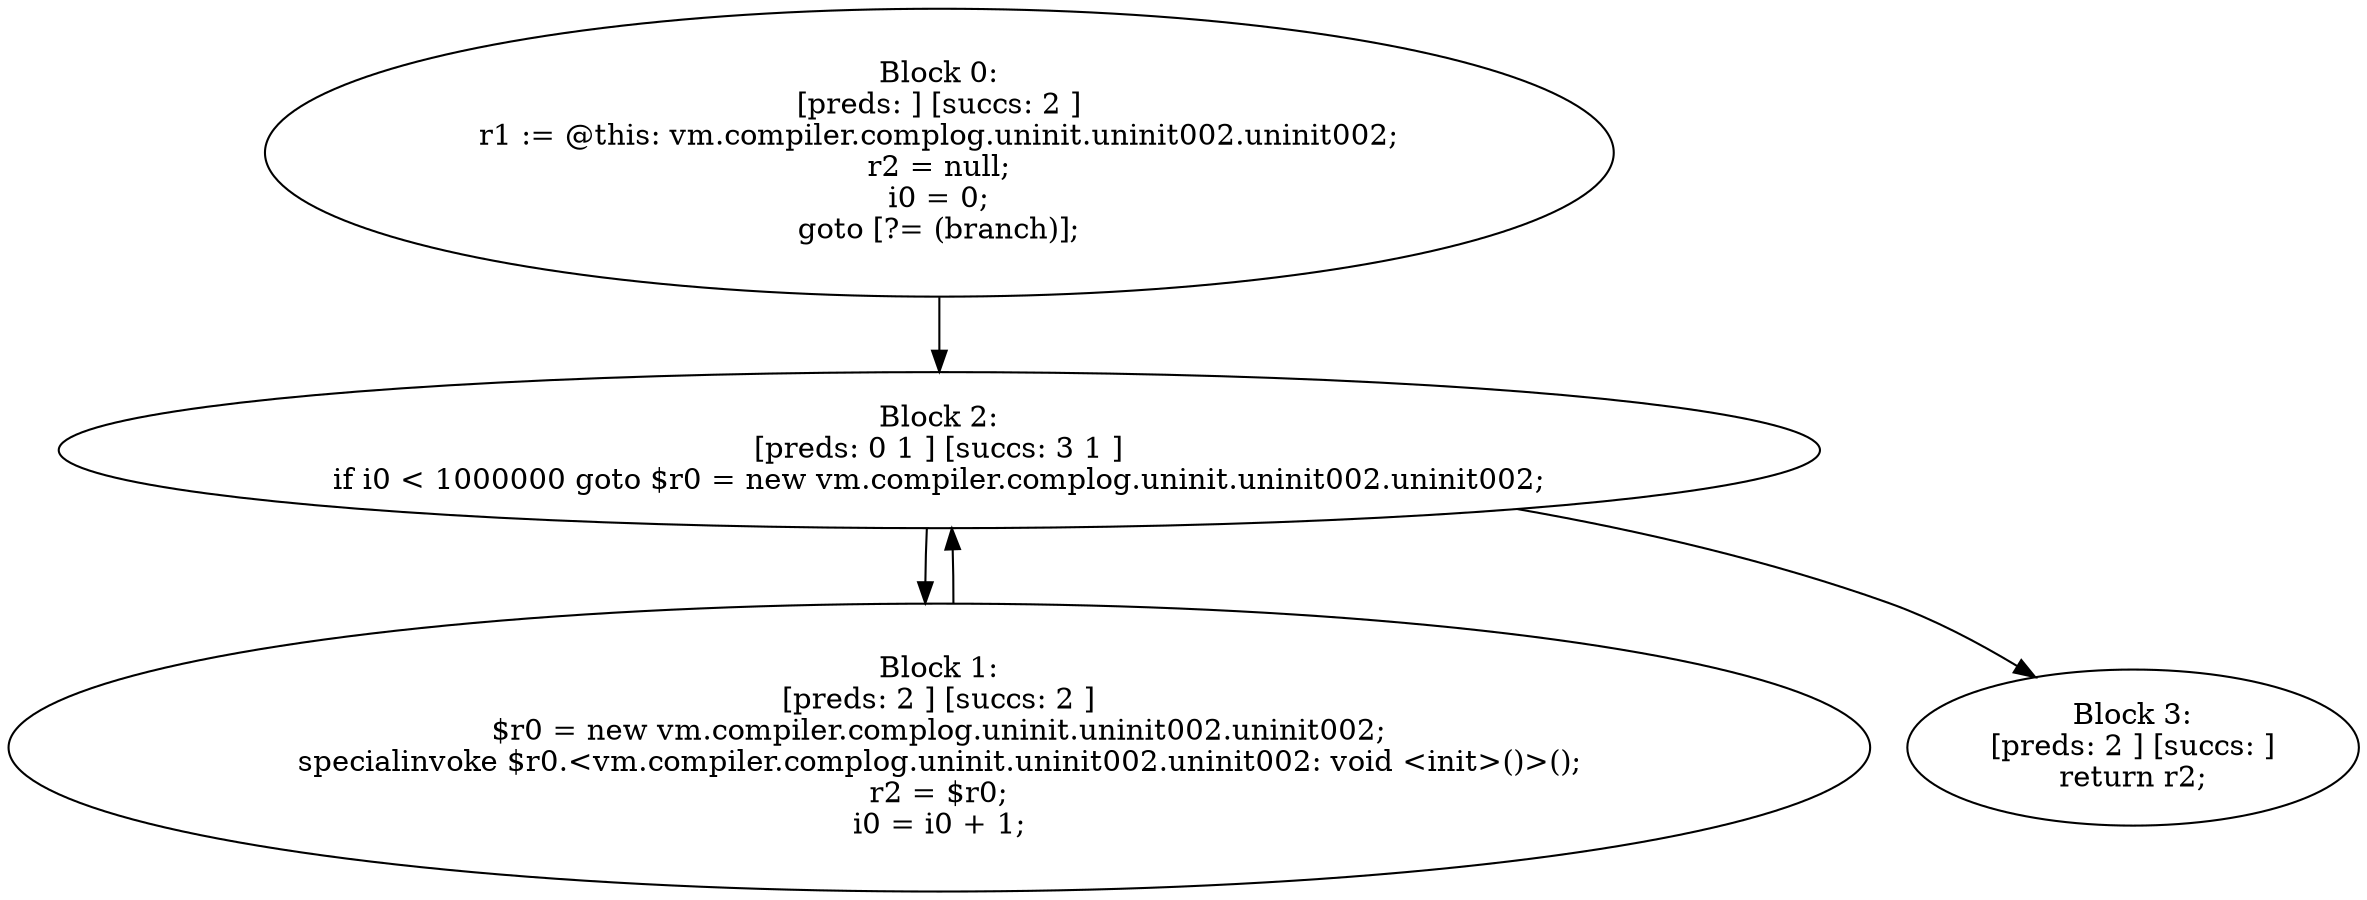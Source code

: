 digraph "unitGraph" {
    "Block 0:
[preds: ] [succs: 2 ]
r1 := @this: vm.compiler.complog.uninit.uninit002.uninit002;
r2 = null;
i0 = 0;
goto [?= (branch)];
"
    "Block 1:
[preds: 2 ] [succs: 2 ]
$r0 = new vm.compiler.complog.uninit.uninit002.uninit002;
specialinvoke $r0.<vm.compiler.complog.uninit.uninit002.uninit002: void <init>()>();
r2 = $r0;
i0 = i0 + 1;
"
    "Block 2:
[preds: 0 1 ] [succs: 3 1 ]
if i0 < 1000000 goto $r0 = new vm.compiler.complog.uninit.uninit002.uninit002;
"
    "Block 3:
[preds: 2 ] [succs: ]
return r2;
"
    "Block 0:
[preds: ] [succs: 2 ]
r1 := @this: vm.compiler.complog.uninit.uninit002.uninit002;
r2 = null;
i0 = 0;
goto [?= (branch)];
"->"Block 2:
[preds: 0 1 ] [succs: 3 1 ]
if i0 < 1000000 goto $r0 = new vm.compiler.complog.uninit.uninit002.uninit002;
";
    "Block 1:
[preds: 2 ] [succs: 2 ]
$r0 = new vm.compiler.complog.uninit.uninit002.uninit002;
specialinvoke $r0.<vm.compiler.complog.uninit.uninit002.uninit002: void <init>()>();
r2 = $r0;
i0 = i0 + 1;
"->"Block 2:
[preds: 0 1 ] [succs: 3 1 ]
if i0 < 1000000 goto $r0 = new vm.compiler.complog.uninit.uninit002.uninit002;
";
    "Block 2:
[preds: 0 1 ] [succs: 3 1 ]
if i0 < 1000000 goto $r0 = new vm.compiler.complog.uninit.uninit002.uninit002;
"->"Block 3:
[preds: 2 ] [succs: ]
return r2;
";
    "Block 2:
[preds: 0 1 ] [succs: 3 1 ]
if i0 < 1000000 goto $r0 = new vm.compiler.complog.uninit.uninit002.uninit002;
"->"Block 1:
[preds: 2 ] [succs: 2 ]
$r0 = new vm.compiler.complog.uninit.uninit002.uninit002;
specialinvoke $r0.<vm.compiler.complog.uninit.uninit002.uninit002: void <init>()>();
r2 = $r0;
i0 = i0 + 1;
";
}

